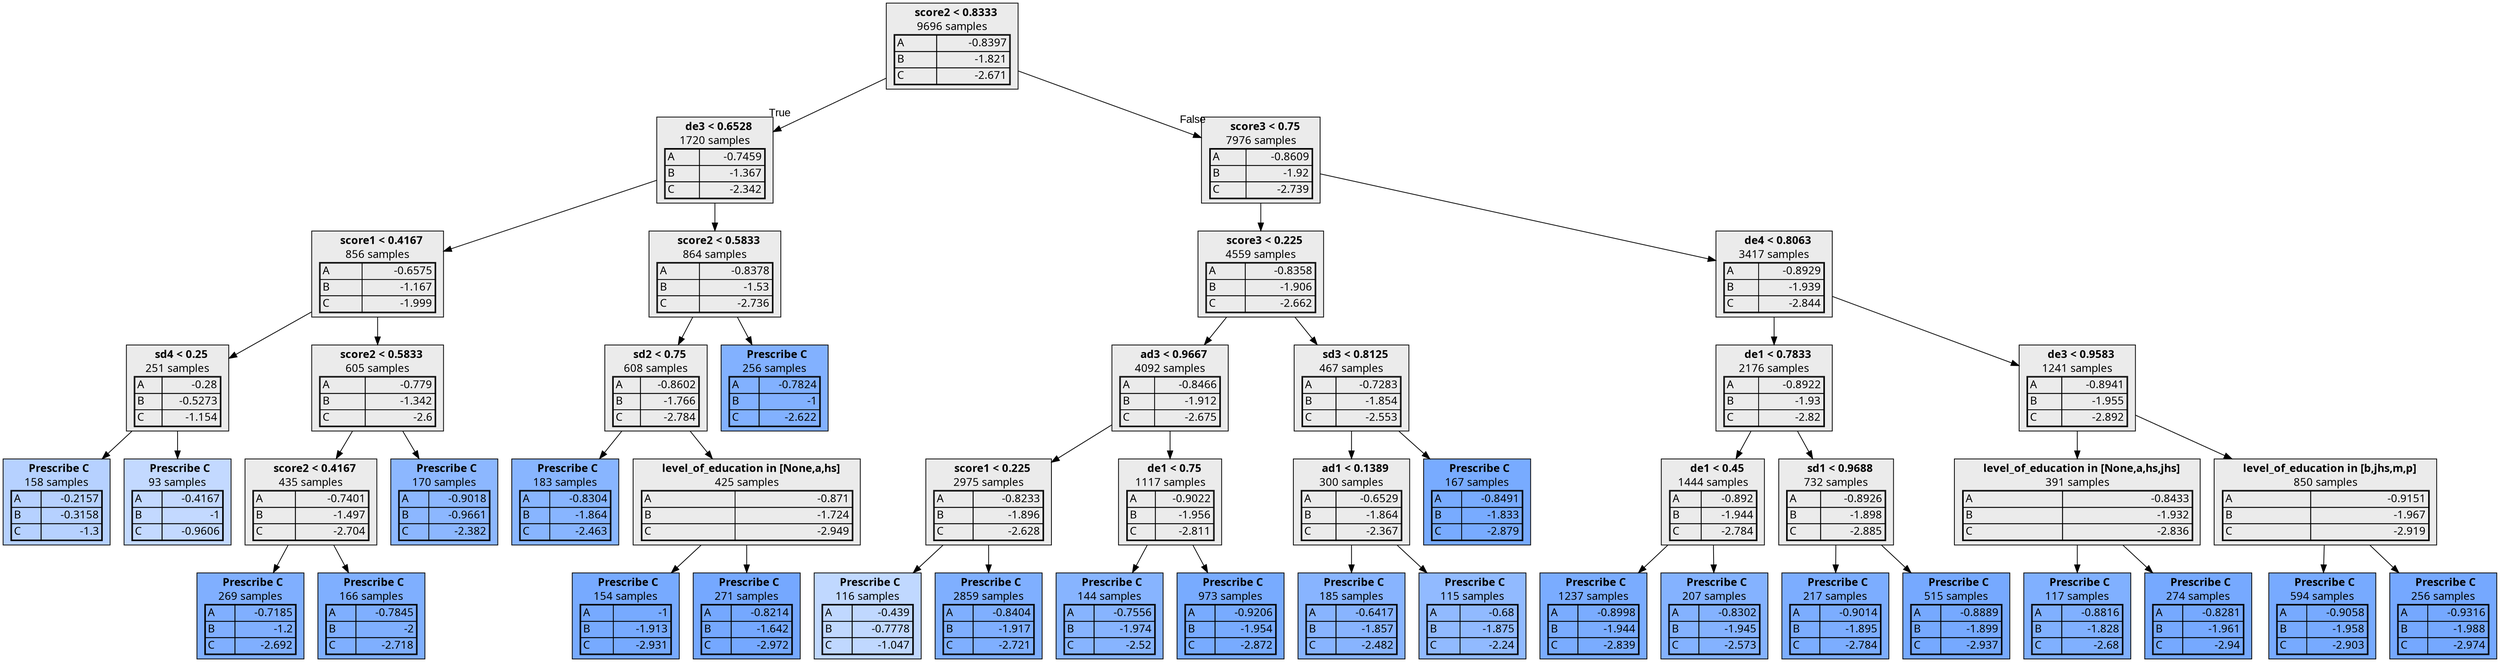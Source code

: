 digraph {
    1 [label=<  <TABLE BORDER="0" CELLPADDING="0">
      <TR>
    <TD>
      <B> score2 &lt; 0.8333</B>
    </TD>
  </TR>

    <TR>
      <TD>9696 samples</TD>
    </TR>
    <TR>
  <TD>
    <TABLE CELLSPACING="0">
      
        <TR >
    <TD ALIGN="LEFT">A</TD>
    <TD ALIGN="RIGHT">-0.8397</TD>
  </TR>
  <TR >
    <TD ALIGN="LEFT">B</TD>
    <TD ALIGN="RIGHT">-1.821</TD>
  </TR>
  <TR class="highlighted">
    <TD ALIGN="LEFT">C</TD>
    <TD ALIGN="RIGHT">-2.671</TD>
  </TR>

    </TABLE>
  </TD>
</TR>

  </TABLE>
>,fillcolor="#EBEBEB",shape=box,fontname="bold arial",style="filled"];
    1 -> 2 [labeldistance=2.5, labelangle=45, headlabel="True",fontname="arial"];
    1 -> 19 [labeldistance=2.5, labelangle=-45, headlabel="False",fontname="arial"];
    2 [label=<  <TABLE BORDER="0" CELLPADDING="0">
      <TR>
    <TD>
      <B> de3 &lt; 0.6528</B>
    </TD>
  </TR>

    <TR>
      <TD>1720 samples</TD>
    </TR>
    <TR>
  <TD>
    <TABLE CELLSPACING="0">
      
        <TR >
    <TD ALIGN="LEFT">A</TD>
    <TD ALIGN="RIGHT">-0.7459</TD>
  </TR>
  <TR >
    <TD ALIGN="LEFT">B</TD>
    <TD ALIGN="RIGHT">-1.367</TD>
  </TR>
  <TR class="highlighted">
    <TD ALIGN="LEFT">C</TD>
    <TD ALIGN="RIGHT">-2.342</TD>
  </TR>

    </TABLE>
  </TD>
</TR>

  </TABLE>
>,fillcolor="#EBEBEB",shape=box,fontname="bold arial",style="filled"];
    2 -> 3;
    2 -> 12;
    3 [label=<  <TABLE BORDER="0" CELLPADDING="0">
      <TR>
    <TD>
      <B> score1 &lt; 0.4167</B>
    </TD>
  </TR>

    <TR>
      <TD>856 samples</TD>
    </TR>
    <TR>
  <TD>
    <TABLE CELLSPACING="0">
      
        <TR >
    <TD ALIGN="LEFT">A</TD>
    <TD ALIGN="RIGHT">-0.6575</TD>
  </TR>
  <TR >
    <TD ALIGN="LEFT">B</TD>
    <TD ALIGN="RIGHT">-1.167</TD>
  </TR>
  <TR class="highlighted">
    <TD ALIGN="LEFT">C</TD>
    <TD ALIGN="RIGHT">-1.999</TD>
  </TR>

    </TABLE>
  </TD>
</TR>

  </TABLE>
>,fillcolor="#EBEBEB",shape=box,fontname="bold arial",style="filled"];
    3 -> 4;
    3 -> 7;
    4 [label=<  <TABLE BORDER="0" CELLPADDING="0">
      <TR>
    <TD>
      <B> sd4 &lt; 0.25</B>
    </TD>
  </TR>

    <TR>
      <TD>251 samples</TD>
    </TR>
    <TR>
  <TD>
    <TABLE CELLSPACING="0">
      
        <TR >
    <TD ALIGN="LEFT">A</TD>
    <TD ALIGN="RIGHT">-0.28</TD>
  </TR>
  <TR >
    <TD ALIGN="LEFT">B</TD>
    <TD ALIGN="RIGHT">-0.5273</TD>
  </TR>
  <TR class="highlighted">
    <TD ALIGN="LEFT">C</TD>
    <TD ALIGN="RIGHT">-1.154</TD>
  </TR>

    </TABLE>
  </TD>
</TR>

  </TABLE>
>,fillcolor="#EBEBEB",shape=box,fontname="bold arial",style="filled"];
    4 -> 5;
    4 -> 6;
    5 [label=<  <TABLE BORDER="0" CELLPADDING="0">
      <TR>
    <TD>
      <B>Prescribe C</B>
    </TD>
  </TR>

    <TR>
      <TD>158 samples</TD>
    </TR>
    <TR>
  <TD>
    <TABLE CELLSPACING="0">
      
        <TR >
    <TD ALIGN="LEFT">A</TD>
    <TD ALIGN="RIGHT">-0.2157</TD>
  </TR>
  <TR >
    <TD ALIGN="LEFT">B</TD>
    <TD ALIGN="RIGHT">-0.3158</TD>
  </TR>
  <TR class="highlighted">
    <TD ALIGN="LEFT">C</TD>
    <TD ALIGN="RIGHT">-1.3</TD>
  </TR>

    </TABLE>
  </TD>
</TR>

  </TABLE>
>,fillcolor="#619CFF75",shape=box,fontname="bold arial",style="filled",color=black];
    6 [label=<  <TABLE BORDER="0" CELLPADDING="0">
      <TR>
    <TD>
      <B>Prescribe C</B>
    </TD>
  </TR>

    <TR>
      <TD>93 samples</TD>
    </TR>
    <TR>
  <TD>
    <TABLE CELLSPACING="0">
      
        <TR >
    <TD ALIGN="LEFT">A</TD>
    <TD ALIGN="RIGHT">-0.4167</TD>
  </TR>
  <TR >
    <TD ALIGN="LEFT">B</TD>
    <TD ALIGN="RIGHT">-1</TD>
  </TR>
  <TR class="highlighted">
    <TD ALIGN="LEFT">C</TD>
    <TD ALIGN="RIGHT">-0.9606</TD>
  </TR>

    </TABLE>
  </TD>
</TR>

  </TABLE>
>,fillcolor="#619CFF60",shape=box,fontname="bold arial",style="filled",color=black];
    7 [label=<  <TABLE BORDER="0" CELLPADDING="0">
      <TR>
    <TD>
      <B> score2 &lt; 0.5833</B>
    </TD>
  </TR>

    <TR>
      <TD>605 samples</TD>
    </TR>
    <TR>
  <TD>
    <TABLE CELLSPACING="0">
      
        <TR >
    <TD ALIGN="LEFT">A</TD>
    <TD ALIGN="RIGHT">-0.779</TD>
  </TR>
  <TR >
    <TD ALIGN="LEFT">B</TD>
    <TD ALIGN="RIGHT">-1.342</TD>
  </TR>
  <TR class="highlighted">
    <TD ALIGN="LEFT">C</TD>
    <TD ALIGN="RIGHT">-2.6</TD>
  </TR>

    </TABLE>
  </TD>
</TR>

  </TABLE>
>,fillcolor="#EBEBEB",shape=box,fontname="bold arial",style="filled"];
    7 -> 8;
    7 -> 11;
    8 [label=<  <TABLE BORDER="0" CELLPADDING="0">
      <TR>
    <TD>
      <B> score2 &lt; 0.4167</B>
    </TD>
  </TR>

    <TR>
      <TD>435 samples</TD>
    </TR>
    <TR>
  <TD>
    <TABLE CELLSPACING="0">
      
        <TR >
    <TD ALIGN="LEFT">A</TD>
    <TD ALIGN="RIGHT">-0.7401</TD>
  </TR>
  <TR >
    <TD ALIGN="LEFT">B</TD>
    <TD ALIGN="RIGHT">-1.497</TD>
  </TR>
  <TR class="highlighted">
    <TD ALIGN="LEFT">C</TD>
    <TD ALIGN="RIGHT">-2.704</TD>
  </TR>

    </TABLE>
  </TD>
</TR>

  </TABLE>
>,fillcolor="#EBEBEB",shape=box,fontname="bold arial",style="filled"];
    8 -> 9;
    8 -> 10;
    9 [label=<  <TABLE BORDER="0" CELLPADDING="0">
      <TR>
    <TD>
      <B>Prescribe C</B>
    </TD>
  </TR>

    <TR>
      <TD>269 samples</TD>
    </TR>
    <TR>
  <TD>
    <TABLE CELLSPACING="0">
      
        <TR >
    <TD ALIGN="LEFT">A</TD>
    <TD ALIGN="RIGHT">-0.7185</TD>
  </TR>
  <TR >
    <TD ALIGN="LEFT">B</TD>
    <TD ALIGN="RIGHT">-1.2</TD>
  </TR>
  <TR class="highlighted">
    <TD ALIGN="LEFT">C</TD>
    <TD ALIGN="RIGHT">-2.692</TD>
  </TR>

    </TABLE>
  </TD>
</TR>

  </TABLE>
>,fillcolor="#619CFFcd",shape=box,fontname="bold arial",style="filled",color=black];
    10 [label=<  <TABLE BORDER="0" CELLPADDING="0">
      <TR>
    <TD>
      <B>Prescribe C</B>
    </TD>
  </TR>

    <TR>
      <TD>166 samples</TD>
    </TR>
    <TR>
  <TD>
    <TABLE CELLSPACING="0">
      
        <TR >
    <TD ALIGN="LEFT">A</TD>
    <TD ALIGN="RIGHT">-0.7845</TD>
  </TR>
  <TR >
    <TD ALIGN="LEFT">B</TD>
    <TD ALIGN="RIGHT">-2</TD>
  </TR>
  <TR class="highlighted">
    <TD ALIGN="LEFT">C</TD>
    <TD ALIGN="RIGHT">-2.718</TD>
  </TR>

    </TABLE>
  </TD>
</TR>

  </TABLE>
>,fillcolor="#619CFFcf",shape=box,fontname="bold arial",style="filled",color=black];
    11 [label=<  <TABLE BORDER="0" CELLPADDING="0">
      <TR>
    <TD>
      <B>Prescribe C</B>
    </TD>
  </TR>

    <TR>
      <TD>170 samples</TD>
    </TR>
    <TR>
  <TD>
    <TABLE CELLSPACING="0">
      
        <TR >
    <TD ALIGN="LEFT">A</TD>
    <TD ALIGN="RIGHT">-0.9018</TD>
  </TR>
  <TR >
    <TD ALIGN="LEFT">B</TD>
    <TD ALIGN="RIGHT">-0.9661</TD>
  </TR>
  <TR class="highlighted">
    <TD ALIGN="LEFT">C</TD>
    <TD ALIGN="RIGHT">-2.382</TD>
  </TR>

    </TABLE>
  </TD>
</TR>

  </TABLE>
>,fillcolor="#619CFFba",shape=box,fontname="bold arial",style="filled",color=black];
    12 [label=<  <TABLE BORDER="0" CELLPADDING="0">
      <TR>
    <TD>
      <B> score2 &lt; 0.5833</B>
    </TD>
  </TR>

    <TR>
      <TD>864 samples</TD>
    </TR>
    <TR>
  <TD>
    <TABLE CELLSPACING="0">
      
        <TR >
    <TD ALIGN="LEFT">A</TD>
    <TD ALIGN="RIGHT">-0.8378</TD>
  </TR>
  <TR >
    <TD ALIGN="LEFT">B</TD>
    <TD ALIGN="RIGHT">-1.53</TD>
  </TR>
  <TR class="highlighted">
    <TD ALIGN="LEFT">C</TD>
    <TD ALIGN="RIGHT">-2.736</TD>
  </TR>

    </TABLE>
  </TD>
</TR>

  </TABLE>
>,fillcolor="#EBEBEB",shape=box,fontname="bold arial",style="filled"];
    12 -> 13;
    12 -> 18;
    13 [label=<  <TABLE BORDER="0" CELLPADDING="0">
      <TR>
    <TD>
      <B> sd2 &lt; 0.75</B>
    </TD>
  </TR>

    <TR>
      <TD>608 samples</TD>
    </TR>
    <TR>
  <TD>
    <TABLE CELLSPACING="0">
      
        <TR >
    <TD ALIGN="LEFT">A</TD>
    <TD ALIGN="RIGHT">-0.8602</TD>
  </TR>
  <TR >
    <TD ALIGN="LEFT">B</TD>
    <TD ALIGN="RIGHT">-1.766</TD>
  </TR>
  <TR class="highlighted">
    <TD ALIGN="LEFT">C</TD>
    <TD ALIGN="RIGHT">-2.784</TD>
  </TR>

    </TABLE>
  </TD>
</TR>

  </TABLE>
>,fillcolor="#EBEBEB",shape=box,fontname="bold arial",style="filled"];
    13 -> 14;
    13 -> 15;
    14 [label=<  <TABLE BORDER="0" CELLPADDING="0">
      <TR>
    <TD>
      <B>Prescribe C</B>
    </TD>
  </TR>

    <TR>
      <TD>183 samples</TD>
    </TR>
    <TR>
  <TD>
    <TABLE CELLSPACING="0">
      
        <TR >
    <TD ALIGN="LEFT">A</TD>
    <TD ALIGN="RIGHT">-0.8304</TD>
  </TR>
  <TR >
    <TD ALIGN="LEFT">B</TD>
    <TD ALIGN="RIGHT">-1.864</TD>
  </TR>
  <TR class="highlighted">
    <TD ALIGN="LEFT">C</TD>
    <TD ALIGN="RIGHT">-2.463</TD>
  </TR>

    </TABLE>
  </TD>
</TR>

  </TABLE>
>,fillcolor="#619CFFbf",shape=box,fontname="bold arial",style="filled",color=black];
    15 [label=<  <TABLE BORDER="0" CELLPADDING="0">
      <TR>
    <TD>
      <B> level_of_education in [None,a,hs]</B>
    </TD>
  </TR>

    <TR>
      <TD>425 samples</TD>
    </TR>
    <TR>
  <TD>
    <TABLE CELLSPACING="0">
      
        <TR >
    <TD ALIGN="LEFT">A</TD>
    <TD ALIGN="RIGHT">-0.871</TD>
  </TR>
  <TR >
    <TD ALIGN="LEFT">B</TD>
    <TD ALIGN="RIGHT">-1.724</TD>
  </TR>
  <TR class="highlighted">
    <TD ALIGN="LEFT">C</TD>
    <TD ALIGN="RIGHT">-2.949</TD>
  </TR>

    </TABLE>
  </TD>
</TR>

  </TABLE>
>,fillcolor="#EBEBEB",shape=box,fontname="bold arial",style="filled"];
    15 -> 16;
    15 -> 17;
    16 [label=<  <TABLE BORDER="0" CELLPADDING="0">
      <TR>
    <TD>
      <B>Prescribe C</B>
    </TD>
  </TR>

    <TR>
      <TD>154 samples</TD>
    </TR>
    <TR>
  <TD>
    <TABLE CELLSPACING="0">
      
        <TR >
    <TD ALIGN="LEFT">A</TD>
    <TD ALIGN="RIGHT">-1</TD>
  </TR>
  <TR >
    <TD ALIGN="LEFT">B</TD>
    <TD ALIGN="RIGHT">-1.913</TD>
  </TR>
  <TR class="highlighted">
    <TD ALIGN="LEFT">C</TD>
    <TD ALIGN="RIGHT">-2.931</TD>
  </TR>

    </TABLE>
  </TD>
</TR>

  </TABLE>
>,fillcolor="#619CFFdc",shape=box,fontname="bold arial",style="filled",color=black];
    17 [label=<  <TABLE BORDER="0" CELLPADDING="0">
      <TR>
    <TD>
      <B>Prescribe C</B>
    </TD>
  </TR>

    <TR>
      <TD>271 samples</TD>
    </TR>
    <TR>
  <TD>
    <TABLE CELLSPACING="0">
      
        <TR >
    <TD ALIGN="LEFT">A</TD>
    <TD ALIGN="RIGHT">-0.8214</TD>
  </TR>
  <TR >
    <TD ALIGN="LEFT">B</TD>
    <TD ALIGN="RIGHT">-1.642</TD>
  </TR>
  <TR class="highlighted">
    <TD ALIGN="LEFT">C</TD>
    <TD ALIGN="RIGHT">-2.972</TD>
  </TR>

    </TABLE>
  </TD>
</TR>

  </TABLE>
>,fillcolor="#619CFFdf",shape=box,fontname="bold arial",style="filled",color=black];
    18 [label=<  <TABLE BORDER="0" CELLPADDING="0">
      <TR>
    <TD>
      <B>Prescribe C</B>
    </TD>
  </TR>

    <TR>
      <TD>256 samples</TD>
    </TR>
    <TR>
  <TD>
    <TABLE CELLSPACING="0">
      
        <TR >
    <TD ALIGN="LEFT">A</TD>
    <TD ALIGN="RIGHT">-0.7824</TD>
  </TR>
  <TR >
    <TD ALIGN="LEFT">B</TD>
    <TD ALIGN="RIGHT">-1</TD>
  </TR>
  <TR class="highlighted">
    <TD ALIGN="LEFT">C</TD>
    <TD ALIGN="RIGHT">-2.622</TD>
  </TR>

    </TABLE>
  </TD>
</TR>

  </TABLE>
>,fillcolor="#619CFFc9",shape=box,fontname="bold arial",style="filled",color=black];
    19 [label=<  <TABLE BORDER="0" CELLPADDING="0">
      <TR>
    <TD>
      <B> score3 &lt; 0.75</B>
    </TD>
  </TR>

    <TR>
      <TD>7976 samples</TD>
    </TR>
    <TR>
  <TD>
    <TABLE CELLSPACING="0">
      
        <TR >
    <TD ALIGN="LEFT">A</TD>
    <TD ALIGN="RIGHT">-0.8609</TD>
  </TR>
  <TR >
    <TD ALIGN="LEFT">B</TD>
    <TD ALIGN="RIGHT">-1.92</TD>
  </TR>
  <TR class="highlighted">
    <TD ALIGN="LEFT">C</TD>
    <TD ALIGN="RIGHT">-2.739</TD>
  </TR>

    </TABLE>
  </TD>
</TR>

  </TABLE>
>,fillcolor="#EBEBEB",shape=box,fontname="bold arial",style="filled"];
    19 -> 20;
    19 -> 33;
    20 [label=<  <TABLE BORDER="0" CELLPADDING="0">
      <TR>
    <TD>
      <B> score3 &lt; 0.225</B>
    </TD>
  </TR>

    <TR>
      <TD>4559 samples</TD>
    </TR>
    <TR>
  <TD>
    <TABLE CELLSPACING="0">
      
        <TR >
    <TD ALIGN="LEFT">A</TD>
    <TD ALIGN="RIGHT">-0.8358</TD>
  </TR>
  <TR >
    <TD ALIGN="LEFT">B</TD>
    <TD ALIGN="RIGHT">-1.906</TD>
  </TR>
  <TR class="highlighted">
    <TD ALIGN="LEFT">C</TD>
    <TD ALIGN="RIGHT">-2.662</TD>
  </TR>

    </TABLE>
  </TD>
</TR>

  </TABLE>
>,fillcolor="#EBEBEB",shape=box,fontname="bold arial",style="filled"];
    20 -> 21;
    20 -> 28;
    21 [label=<  <TABLE BORDER="0" CELLPADDING="0">
      <TR>
    <TD>
      <B> ad3 &lt; 0.9667</B>
    </TD>
  </TR>

    <TR>
      <TD>4092 samples</TD>
    </TR>
    <TR>
  <TD>
    <TABLE CELLSPACING="0">
      
        <TR >
    <TD ALIGN="LEFT">A</TD>
    <TD ALIGN="RIGHT">-0.8466</TD>
  </TR>
  <TR >
    <TD ALIGN="LEFT">B</TD>
    <TD ALIGN="RIGHT">-1.912</TD>
  </TR>
  <TR class="highlighted">
    <TD ALIGN="LEFT">C</TD>
    <TD ALIGN="RIGHT">-2.675</TD>
  </TR>

    </TABLE>
  </TD>
</TR>

  </TABLE>
>,fillcolor="#EBEBEB",shape=box,fontname="bold arial",style="filled"];
    21 -> 22;
    21 -> 25;
    22 [label=<  <TABLE BORDER="0" CELLPADDING="0">
      <TR>
    <TD>
      <B> score1 &lt; 0.225</B>
    </TD>
  </TR>

    <TR>
      <TD>2975 samples</TD>
    </TR>
    <TR>
  <TD>
    <TABLE CELLSPACING="0">
      
        <TR >
    <TD ALIGN="LEFT">A</TD>
    <TD ALIGN="RIGHT">-0.8233</TD>
  </TR>
  <TR >
    <TD ALIGN="LEFT">B</TD>
    <TD ALIGN="RIGHT">-1.896</TD>
  </TR>
  <TR class="highlighted">
    <TD ALIGN="LEFT">C</TD>
    <TD ALIGN="RIGHT">-2.628</TD>
  </TR>

    </TABLE>
  </TD>
</TR>

  </TABLE>
>,fillcolor="#EBEBEB",shape=box,fontname="bold arial",style="filled"];
    22 -> 23;
    22 -> 24;
    23 [label=<  <TABLE BORDER="0" CELLPADDING="0">
      <TR>
    <TD>
      <B>Prescribe C</B>
    </TD>
  </TR>

    <TR>
      <TD>116 samples</TD>
    </TR>
    <TR>
  <TD>
    <TABLE CELLSPACING="0">
      
        <TR >
    <TD ALIGN="LEFT">A</TD>
    <TD ALIGN="RIGHT">-0.439</TD>
  </TR>
  <TR >
    <TD ALIGN="LEFT">B</TD>
    <TD ALIGN="RIGHT">-0.7778</TD>
  </TR>
  <TR class="highlighted">
    <TD ALIGN="LEFT">C</TD>
    <TD ALIGN="RIGHT">-1.047</TD>
  </TR>

    </TABLE>
  </TD>
</TR>

  </TABLE>
>,fillcolor="#619CFF65",shape=box,fontname="bold arial",style="filled",color=black];
    24 [label=<  <TABLE BORDER="0" CELLPADDING="0">
      <TR>
    <TD>
      <B>Prescribe C</B>
    </TD>
  </TR>

    <TR>
      <TD>2859 samples</TD>
    </TR>
    <TR>
  <TD>
    <TABLE CELLSPACING="0">
      
        <TR >
    <TD ALIGN="LEFT">A</TD>
    <TD ALIGN="RIGHT">-0.8404</TD>
  </TR>
  <TR >
    <TD ALIGN="LEFT">B</TD>
    <TD ALIGN="RIGHT">-1.917</TD>
  </TR>
  <TR class="highlighted">
    <TD ALIGN="LEFT">C</TD>
    <TD ALIGN="RIGHT">-2.721</TD>
  </TR>

    </TABLE>
  </TD>
</TR>

  </TABLE>
>,fillcolor="#619CFFcf",shape=box,fontname="bold arial",style="filled",color=black];
    25 [label=<  <TABLE BORDER="0" CELLPADDING="0">
      <TR>
    <TD>
      <B> de1 &lt; 0.75</B>
    </TD>
  </TR>

    <TR>
      <TD>1117 samples</TD>
    </TR>
    <TR>
  <TD>
    <TABLE CELLSPACING="0">
      
        <TR >
    <TD ALIGN="LEFT">A</TD>
    <TD ALIGN="RIGHT">-0.9022</TD>
  </TR>
  <TR >
    <TD ALIGN="LEFT">B</TD>
    <TD ALIGN="RIGHT">-1.956</TD>
  </TR>
  <TR class="highlighted">
    <TD ALIGN="LEFT">C</TD>
    <TD ALIGN="RIGHT">-2.811</TD>
  </TR>

    </TABLE>
  </TD>
</TR>

  </TABLE>
>,fillcolor="#EBEBEB",shape=box,fontname="bold arial",style="filled"];
    25 -> 26;
    25 -> 27;
    26 [label=<  <TABLE BORDER="0" CELLPADDING="0">
      <TR>
    <TD>
      <B>Prescribe C</B>
    </TD>
  </TR>

    <TR>
      <TD>144 samples</TD>
    </TR>
    <TR>
  <TD>
    <TABLE CELLSPACING="0">
      
        <TR >
    <TD ALIGN="LEFT">A</TD>
    <TD ALIGN="RIGHT">-0.7556</TD>
  </TR>
  <TR >
    <TD ALIGN="LEFT">B</TD>
    <TD ALIGN="RIGHT">-1.974</TD>
  </TR>
  <TR class="highlighted">
    <TD ALIGN="LEFT">C</TD>
    <TD ALIGN="RIGHT">-2.52</TD>
  </TR>

    </TABLE>
  </TD>
</TR>

  </TABLE>
>,fillcolor="#619CFFc2",shape=box,fontname="bold arial",style="filled",color=black];
    27 [label=<  <TABLE BORDER="0" CELLPADDING="0">
      <TR>
    <TD>
      <B>Prescribe C</B>
    </TD>
  </TR>

    <TR>
      <TD>973 samples</TD>
    </TR>
    <TR>
  <TD>
    <TABLE CELLSPACING="0">
      
        <TR >
    <TD ALIGN="LEFT">A</TD>
    <TD ALIGN="RIGHT">-0.9206</TD>
  </TR>
  <TR >
    <TD ALIGN="LEFT">B</TD>
    <TD ALIGN="RIGHT">-1.954</TD>
  </TR>
  <TR class="highlighted">
    <TD ALIGN="LEFT">C</TD>
    <TD ALIGN="RIGHT">-2.872</TD>
  </TR>

    </TABLE>
  </TD>
</TR>

  </TABLE>
>,fillcolor="#619CFFd9",shape=box,fontname="bold arial",style="filled",color=black];
    28 [label=<  <TABLE BORDER="0" CELLPADDING="0">
      <TR>
    <TD>
      <B> sd3 &lt; 0.8125</B>
    </TD>
  </TR>

    <TR>
      <TD>467 samples</TD>
    </TR>
    <TR>
  <TD>
    <TABLE CELLSPACING="0">
      
        <TR >
    <TD ALIGN="LEFT">A</TD>
    <TD ALIGN="RIGHT">-0.7283</TD>
  </TR>
  <TR >
    <TD ALIGN="LEFT">B</TD>
    <TD ALIGN="RIGHT">-1.854</TD>
  </TR>
  <TR class="highlighted">
    <TD ALIGN="LEFT">C</TD>
    <TD ALIGN="RIGHT">-2.553</TD>
  </TR>

    </TABLE>
  </TD>
</TR>

  </TABLE>
>,fillcolor="#EBEBEB",shape=box,fontname="bold arial",style="filled"];
    28 -> 29;
    28 -> 32;
    29 [label=<  <TABLE BORDER="0" CELLPADDING="0">
      <TR>
    <TD>
      <B> ad1 &lt; 0.1389</B>
    </TD>
  </TR>

    <TR>
      <TD>300 samples</TD>
    </TR>
    <TR>
  <TD>
    <TABLE CELLSPACING="0">
      
        <TR >
    <TD ALIGN="LEFT">A</TD>
    <TD ALIGN="RIGHT">-0.6529</TD>
  </TR>
  <TR >
    <TD ALIGN="LEFT">B</TD>
    <TD ALIGN="RIGHT">-1.864</TD>
  </TR>
  <TR class="highlighted">
    <TD ALIGN="LEFT">C</TD>
    <TD ALIGN="RIGHT">-2.367</TD>
  </TR>

    </TABLE>
  </TD>
</TR>

  </TABLE>
>,fillcolor="#EBEBEB",shape=box,fontname="bold arial",style="filled"];
    29 -> 30;
    29 -> 31;
    30 [label=<  <TABLE BORDER="0" CELLPADDING="0">
      <TR>
    <TD>
      <B>Prescribe C</B>
    </TD>
  </TR>

    <TR>
      <TD>185 samples</TD>
    </TR>
    <TR>
  <TD>
    <TABLE CELLSPACING="0">
      
        <TR >
    <TD ALIGN="LEFT">A</TD>
    <TD ALIGN="RIGHT">-0.6417</TD>
  </TR>
  <TR >
    <TD ALIGN="LEFT">B</TD>
    <TD ALIGN="RIGHT">-1.857</TD>
  </TR>
  <TR class="highlighted">
    <TD ALIGN="LEFT">C</TD>
    <TD ALIGN="RIGHT">-2.482</TD>
  </TR>

    </TABLE>
  </TD>
</TR>

  </TABLE>
>,fillcolor="#619CFFc0",shape=box,fontname="bold arial",style="filled",color=black];
    31 [label=<  <TABLE BORDER="0" CELLPADDING="0">
      <TR>
    <TD>
      <B>Prescribe C</B>
    </TD>
  </TR>

    <TR>
      <TD>115 samples</TD>
    </TR>
    <TR>
  <TD>
    <TABLE CELLSPACING="0">
      
        <TR >
    <TD ALIGN="LEFT">A</TD>
    <TD ALIGN="RIGHT">-0.68</TD>
  </TR>
  <TR >
    <TD ALIGN="LEFT">B</TD>
    <TD ALIGN="RIGHT">-1.875</TD>
  </TR>
  <TR class="highlighted">
    <TD ALIGN="LEFT">C</TD>
    <TD ALIGN="RIGHT">-2.24</TD>
  </TR>

    </TABLE>
  </TD>
</TR>

  </TABLE>
>,fillcolor="#619CFFb1",shape=box,fontname="bold arial",style="filled",color=black];
    32 [label=<  <TABLE BORDER="0" CELLPADDING="0">
      <TR>
    <TD>
      <B>Prescribe C</B>
    </TD>
  </TR>

    <TR>
      <TD>167 samples</TD>
    </TR>
    <TR>
  <TD>
    <TABLE CELLSPACING="0">
      
        <TR >
    <TD ALIGN="LEFT">A</TD>
    <TD ALIGN="RIGHT">-0.8491</TD>
  </TR>
  <TR >
    <TD ALIGN="LEFT">B</TD>
    <TD ALIGN="RIGHT">-1.833</TD>
  </TR>
  <TR class="highlighted">
    <TD ALIGN="LEFT">C</TD>
    <TD ALIGN="RIGHT">-2.879</TD>
  </TR>

    </TABLE>
  </TD>
</TR>

  </TABLE>
>,fillcolor="#619CFFd9",shape=box,fontname="bold arial",style="filled",color=black];
    33 [label=<  <TABLE BORDER="0" CELLPADDING="0">
      <TR>
    <TD>
      <B> de4 &lt; 0.8063</B>
    </TD>
  </TR>

    <TR>
      <TD>3417 samples</TD>
    </TR>
    <TR>
  <TD>
    <TABLE CELLSPACING="0">
      
        <TR >
    <TD ALIGN="LEFT">A</TD>
    <TD ALIGN="RIGHT">-0.8929</TD>
  </TR>
  <TR >
    <TD ALIGN="LEFT">B</TD>
    <TD ALIGN="RIGHT">-1.939</TD>
  </TR>
  <TR class="highlighted">
    <TD ALIGN="LEFT">C</TD>
    <TD ALIGN="RIGHT">-2.844</TD>
  </TR>

    </TABLE>
  </TD>
</TR>

  </TABLE>
>,fillcolor="#EBEBEB",shape=box,fontname="bold arial",style="filled"];
    33 -> 34;
    33 -> 41;
    34 [label=<  <TABLE BORDER="0" CELLPADDING="0">
      <TR>
    <TD>
      <B> de1 &lt; 0.7833</B>
    </TD>
  </TR>

    <TR>
      <TD>2176 samples</TD>
    </TR>
    <TR>
  <TD>
    <TABLE CELLSPACING="0">
      
        <TR >
    <TD ALIGN="LEFT">A</TD>
    <TD ALIGN="RIGHT">-0.8922</TD>
  </TR>
  <TR >
    <TD ALIGN="LEFT">B</TD>
    <TD ALIGN="RIGHT">-1.93</TD>
  </TR>
  <TR class="highlighted">
    <TD ALIGN="LEFT">C</TD>
    <TD ALIGN="RIGHT">-2.82</TD>
  </TR>

    </TABLE>
  </TD>
</TR>

  </TABLE>
>,fillcolor="#EBEBEB",shape=box,fontname="bold arial",style="filled"];
    34 -> 35;
    34 -> 38;
    35 [label=<  <TABLE BORDER="0" CELLPADDING="0">
      <TR>
    <TD>
      <B> de1 &lt; 0.45</B>
    </TD>
  </TR>

    <TR>
      <TD>1444 samples</TD>
    </TR>
    <TR>
  <TD>
    <TABLE CELLSPACING="0">
      
        <TR >
    <TD ALIGN="LEFT">A</TD>
    <TD ALIGN="RIGHT">-0.892</TD>
  </TR>
  <TR >
    <TD ALIGN="LEFT">B</TD>
    <TD ALIGN="RIGHT">-1.944</TD>
  </TR>
  <TR class="highlighted">
    <TD ALIGN="LEFT">C</TD>
    <TD ALIGN="RIGHT">-2.784</TD>
  </TR>

    </TABLE>
  </TD>
</TR>

  </TABLE>
>,fillcolor="#EBEBEB",shape=box,fontname="bold arial",style="filled"];
    35 -> 36;
    35 -> 37;
    36 [label=<  <TABLE BORDER="0" CELLPADDING="0">
      <TR>
    <TD>
      <B>Prescribe C</B>
    </TD>
  </TR>

    <TR>
      <TD>1237 samples</TD>
    </TR>
    <TR>
  <TD>
    <TABLE CELLSPACING="0">
      
        <TR >
    <TD ALIGN="LEFT">A</TD>
    <TD ALIGN="RIGHT">-0.8998</TD>
  </TR>
  <TR >
    <TD ALIGN="LEFT">B</TD>
    <TD ALIGN="RIGHT">-1.944</TD>
  </TR>
  <TR class="highlighted">
    <TD ALIGN="LEFT">C</TD>
    <TD ALIGN="RIGHT">-2.839</TD>
  </TR>

    </TABLE>
  </TD>
</TR>

  </TABLE>
>,fillcolor="#619CFFd7",shape=box,fontname="bold arial",style="filled",color=black];
    37 [label=<  <TABLE BORDER="0" CELLPADDING="0">
      <TR>
    <TD>
      <B>Prescribe C</B>
    </TD>
  </TR>

    <TR>
      <TD>207 samples</TD>
    </TR>
    <TR>
  <TD>
    <TABLE CELLSPACING="0">
      
        <TR >
    <TD ALIGN="LEFT">A</TD>
    <TD ALIGN="RIGHT">-0.8302</TD>
  </TR>
  <TR >
    <TD ALIGN="LEFT">B</TD>
    <TD ALIGN="RIGHT">-1.945</TD>
  </TR>
  <TR class="highlighted">
    <TD ALIGN="LEFT">C</TD>
    <TD ALIGN="RIGHT">-2.573</TD>
  </TR>

    </TABLE>
  </TD>
</TR>

  </TABLE>
>,fillcolor="#619CFFc6",shape=box,fontname="bold arial",style="filled",color=black];
    38 [label=<  <TABLE BORDER="0" CELLPADDING="0">
      <TR>
    <TD>
      <B> sd1 &lt; 0.9688</B>
    </TD>
  </TR>

    <TR>
      <TD>732 samples</TD>
    </TR>
    <TR>
  <TD>
    <TABLE CELLSPACING="0">
      
        <TR >
    <TD ALIGN="LEFT">A</TD>
    <TD ALIGN="RIGHT">-0.8926</TD>
  </TR>
  <TR >
    <TD ALIGN="LEFT">B</TD>
    <TD ALIGN="RIGHT">-1.898</TD>
  </TR>
  <TR class="highlighted">
    <TD ALIGN="LEFT">C</TD>
    <TD ALIGN="RIGHT">-2.885</TD>
  </TR>

    </TABLE>
  </TD>
</TR>

  </TABLE>
>,fillcolor="#EBEBEB",shape=box,fontname="bold arial",style="filled"];
    38 -> 39;
    38 -> 40;
    39 [label=<  <TABLE BORDER="0" CELLPADDING="0">
      <TR>
    <TD>
      <B>Prescribe C</B>
    </TD>
  </TR>

    <TR>
      <TD>217 samples</TD>
    </TR>
    <TR>
  <TD>
    <TABLE CELLSPACING="0">
      
        <TR >
    <TD ALIGN="LEFT">A</TD>
    <TD ALIGN="RIGHT">-0.9014</TD>
  </TR>
  <TR >
    <TD ALIGN="LEFT">B</TD>
    <TD ALIGN="RIGHT">-1.895</TD>
  </TR>
  <TR class="highlighted">
    <TD ALIGN="LEFT">C</TD>
    <TD ALIGN="RIGHT">-2.784</TD>
  </TR>

    </TABLE>
  </TD>
</TR>

  </TABLE>
>,fillcolor="#619CFFd3",shape=box,fontname="bold arial",style="filled",color=black];
    40 [label=<  <TABLE BORDER="0" CELLPADDING="0">
      <TR>
    <TD>
      <B>Prescribe C</B>
    </TD>
  </TR>

    <TR>
      <TD>515 samples</TD>
    </TR>
    <TR>
  <TD>
    <TABLE CELLSPACING="0">
      
        <TR >
    <TD ALIGN="LEFT">A</TD>
    <TD ALIGN="RIGHT">-0.8889</TD>
  </TR>
  <TR >
    <TD ALIGN="LEFT">B</TD>
    <TD ALIGN="RIGHT">-1.899</TD>
  </TR>
  <TR class="highlighted">
    <TD ALIGN="LEFT">C</TD>
    <TD ALIGN="RIGHT">-2.937</TD>
  </TR>

    </TABLE>
  </TD>
</TR>

  </TABLE>
>,fillcolor="#619CFFdd",shape=box,fontname="bold arial",style="filled",color=black];
    41 [label=<  <TABLE BORDER="0" CELLPADDING="0">
      <TR>
    <TD>
      <B> de3 &lt; 0.9583</B>
    </TD>
  </TR>

    <TR>
      <TD>1241 samples</TD>
    </TR>
    <TR>
  <TD>
    <TABLE CELLSPACING="0">
      
        <TR >
    <TD ALIGN="LEFT">A</TD>
    <TD ALIGN="RIGHT">-0.8941</TD>
  </TR>
  <TR >
    <TD ALIGN="LEFT">B</TD>
    <TD ALIGN="RIGHT">-1.955</TD>
  </TR>
  <TR class="highlighted">
    <TD ALIGN="LEFT">C</TD>
    <TD ALIGN="RIGHT">-2.892</TD>
  </TR>

    </TABLE>
  </TD>
</TR>

  </TABLE>
>,fillcolor="#EBEBEB",shape=box,fontname="bold arial",style="filled"];
    41 -> 42;
    41 -> 45;
    42 [label=<  <TABLE BORDER="0" CELLPADDING="0">
      <TR>
    <TD>
      <B> level_of_education in [None,a,hs,jhs]</B>
    </TD>
  </TR>

    <TR>
      <TD>391 samples</TD>
    </TR>
    <TR>
  <TD>
    <TABLE CELLSPACING="0">
      
        <TR >
    <TD ALIGN="LEFT">A</TD>
    <TD ALIGN="RIGHT">-0.8433</TD>
  </TR>
  <TR >
    <TD ALIGN="LEFT">B</TD>
    <TD ALIGN="RIGHT">-1.932</TD>
  </TR>
  <TR class="highlighted">
    <TD ALIGN="LEFT">C</TD>
    <TD ALIGN="RIGHT">-2.836</TD>
  </TR>

    </TABLE>
  </TD>
</TR>

  </TABLE>
>,fillcolor="#EBEBEB",shape=box,fontname="bold arial",style="filled"];
    42 -> 43;
    42 -> 44;
    43 [label=<  <TABLE BORDER="0" CELLPADDING="0">
      <TR>
    <TD>
      <B>Prescribe C</B>
    </TD>
  </TR>

    <TR>
      <TD>117 samples</TD>
    </TR>
    <TR>
  <TD>
    <TABLE CELLSPACING="0">
      
        <TR >
    <TD ALIGN="LEFT">A</TD>
    <TD ALIGN="RIGHT">-0.8816</TD>
  </TR>
  <TR >
    <TD ALIGN="LEFT">B</TD>
    <TD ALIGN="RIGHT">-1.828</TD>
  </TR>
  <TR class="highlighted">
    <TD ALIGN="LEFT">C</TD>
    <TD ALIGN="RIGHT">-2.68</TD>
  </TR>

    </TABLE>
  </TD>
</TR>

  </TABLE>
>,fillcolor="#619CFFcc",shape=box,fontname="bold arial",style="filled",color=black];
    44 [label=<  <TABLE BORDER="0" CELLPADDING="0">
      <TR>
    <TD>
      <B>Prescribe C</B>
    </TD>
  </TR>

    <TR>
      <TD>274 samples</TD>
    </TR>
    <TR>
  <TD>
    <TABLE CELLSPACING="0">
      
        <TR >
    <TD ALIGN="LEFT">A</TD>
    <TD ALIGN="RIGHT">-0.8281</TD>
  </TR>
  <TR >
    <TD ALIGN="LEFT">B</TD>
    <TD ALIGN="RIGHT">-1.961</TD>
  </TR>
  <TR class="highlighted">
    <TD ALIGN="LEFT">C</TD>
    <TD ALIGN="RIGHT">-2.94</TD>
  </TR>

    </TABLE>
  </TD>
</TR>

  </TABLE>
>,fillcolor="#619CFFdd",shape=box,fontname="bold arial",style="filled",color=black];
    45 [label=<  <TABLE BORDER="0" CELLPADDING="0">
      <TR>
    <TD>
      <B> level_of_education in [b,jhs,m,p]</B>
    </TD>
  </TR>

    <TR>
      <TD>850 samples</TD>
    </TR>
    <TR>
  <TD>
    <TABLE CELLSPACING="0">
      
        <TR >
    <TD ALIGN="LEFT">A</TD>
    <TD ALIGN="RIGHT">-0.9151</TD>
  </TR>
  <TR >
    <TD ALIGN="LEFT">B</TD>
    <TD ALIGN="RIGHT">-1.967</TD>
  </TR>
  <TR class="highlighted">
    <TD ALIGN="LEFT">C</TD>
    <TD ALIGN="RIGHT">-2.919</TD>
  </TR>

    </TABLE>
  </TD>
</TR>

  </TABLE>
>,fillcolor="#EBEBEB",shape=box,fontname="bold arial",style="filled"];
    45 -> 46;
    45 -> 47;
    46 [label=<  <TABLE BORDER="0" CELLPADDING="0">
      <TR>
    <TD>
      <B>Prescribe C</B>
    </TD>
  </TR>

    <TR>
      <TD>594 samples</TD>
    </TR>
    <TR>
  <TD>
    <TABLE CELLSPACING="0">
      
        <TR >
    <TD ALIGN="LEFT">A</TD>
    <TD ALIGN="RIGHT">-0.9058</TD>
  </TR>
  <TR >
    <TD ALIGN="LEFT">B</TD>
    <TD ALIGN="RIGHT">-1.958</TD>
  </TR>
  <TR class="highlighted">
    <TD ALIGN="LEFT">C</TD>
    <TD ALIGN="RIGHT">-2.903</TD>
  </TR>

    </TABLE>
  </TD>
</TR>

  </TABLE>
>,fillcolor="#619CFFdb",shape=box,fontname="bold arial",style="filled",color=black];
    47 [label=<  <TABLE BORDER="0" CELLPADDING="0">
      <TR>
    <TD>
      <B>Prescribe C</B>
    </TD>
  </TR>

    <TR>
      <TD>256 samples</TD>
    </TR>
    <TR>
  <TD>
    <TABLE CELLSPACING="0">
      
        <TR >
    <TD ALIGN="LEFT">A</TD>
    <TD ALIGN="RIGHT">-0.9316</TD>
  </TR>
  <TR >
    <TD ALIGN="LEFT">B</TD>
    <TD ALIGN="RIGHT">-1.988</TD>
  </TR>
  <TR class="highlighted">
    <TD ALIGN="LEFT">C</TD>
    <TD ALIGN="RIGHT">-2.974</TD>
  </TR>

    </TABLE>
  </TD>
</TR>

  </TABLE>
>,fillcolor="#619CFFdf",shape=box,fontname="bold arial",style="filled",color=black];
}
